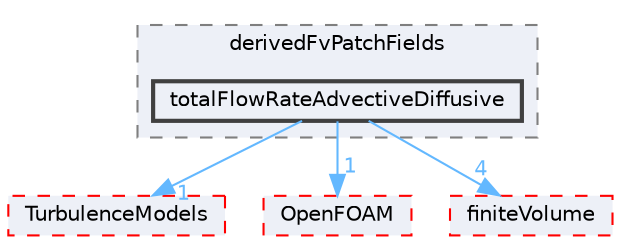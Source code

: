 digraph "src/thermoTools/derivedFvPatchFields/totalFlowRateAdvectiveDiffusive"
{
 // LATEX_PDF_SIZE
  bgcolor="transparent";
  edge [fontname=Helvetica,fontsize=10,labelfontname=Helvetica,labelfontsize=10];
  node [fontname=Helvetica,fontsize=10,shape=box,height=0.2,width=0.4];
  compound=true
  subgraph clusterdir_180701e77928ba70e1b801b7cac290dd {
    graph [ bgcolor="#edf0f7", pencolor="grey50", label="derivedFvPatchFields", fontname=Helvetica,fontsize=10 style="filled,dashed", URL="dir_180701e77928ba70e1b801b7cac290dd.html",tooltip=""]
  dir_5627e9e558aab733e3cf6f37b1e60658 [label="totalFlowRateAdvectiveDiffusive", fillcolor="#edf0f7", color="grey25", style="filled,bold", URL="dir_5627e9e558aab733e3cf6f37b1e60658.html",tooltip=""];
  }
  dir_1eda626aeac0f0ad2848c36acaa5d501 [label="TurbulenceModels", fillcolor="#edf0f7", color="red", style="filled,dashed", URL="dir_1eda626aeac0f0ad2848c36acaa5d501.html",tooltip=""];
  dir_c5473ff19b20e6ec4dfe5c310b3778a8 [label="OpenFOAM", fillcolor="#edf0f7", color="red", style="filled,dashed", URL="dir_c5473ff19b20e6ec4dfe5c310b3778a8.html",tooltip=""];
  dir_9bd15774b555cf7259a6fa18f99fe99b [label="finiteVolume", fillcolor="#edf0f7", color="red", style="filled,dashed", URL="dir_9bd15774b555cf7259a6fa18f99fe99b.html",tooltip=""];
  dir_5627e9e558aab733e3cf6f37b1e60658->dir_1eda626aeac0f0ad2848c36acaa5d501 [headlabel="1", labeldistance=1.5 headhref="dir_004083_004143.html" href="dir_004083_004143.html" color="steelblue1" fontcolor="steelblue1"];
  dir_5627e9e558aab733e3cf6f37b1e60658->dir_9bd15774b555cf7259a6fa18f99fe99b [headlabel="4", labeldistance=1.5 headhref="dir_004083_001387.html" href="dir_004083_001387.html" color="steelblue1" fontcolor="steelblue1"];
  dir_5627e9e558aab733e3cf6f37b1e60658->dir_c5473ff19b20e6ec4dfe5c310b3778a8 [headlabel="1", labeldistance=1.5 headhref="dir_004083_002695.html" href="dir_004083_002695.html" color="steelblue1" fontcolor="steelblue1"];
}
